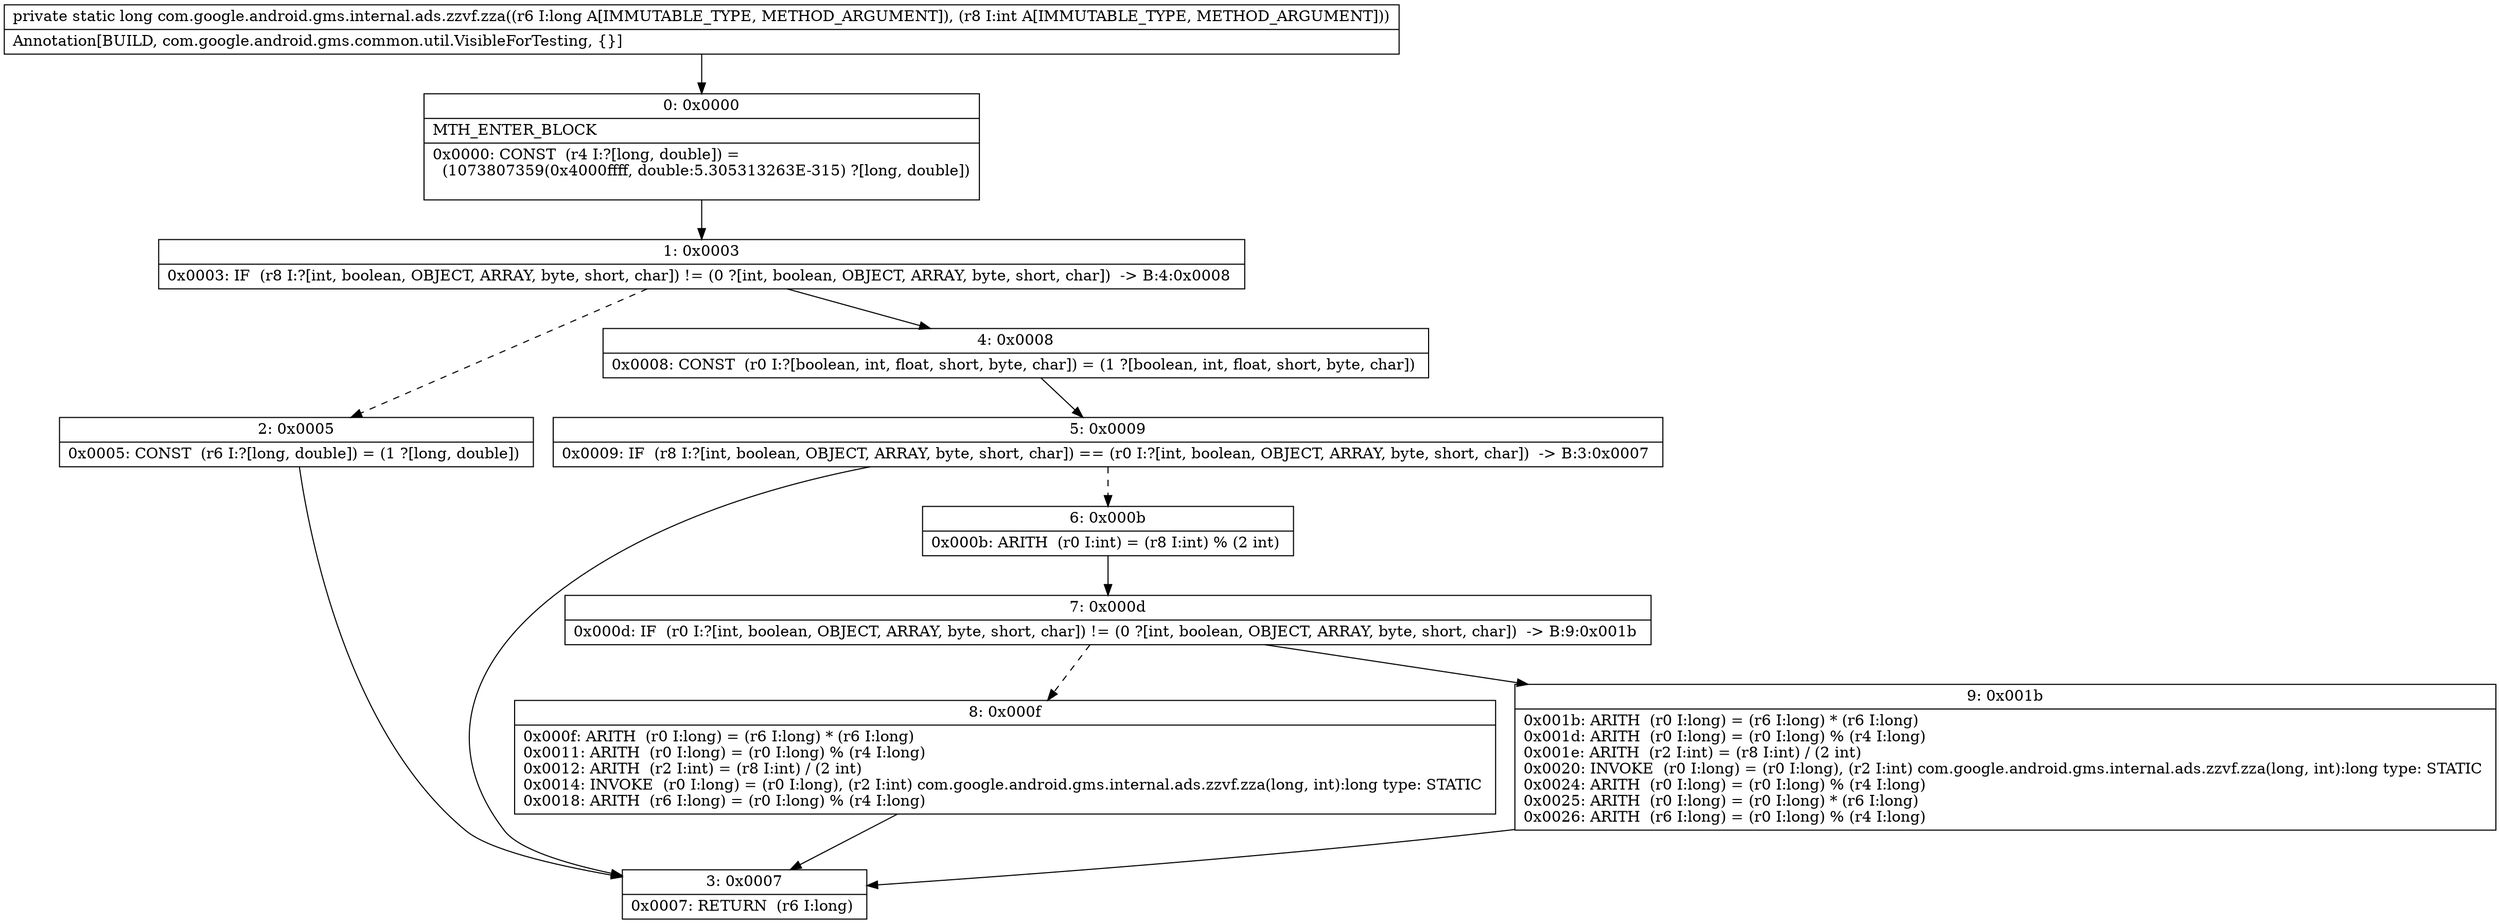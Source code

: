 digraph "CFG forcom.google.android.gms.internal.ads.zzvf.zza(JI)J" {
Node_0 [shape=record,label="{0\:\ 0x0000|MTH_ENTER_BLOCK\l|0x0000: CONST  (r4 I:?[long, double]) = \l  (1073807359(0x4000ffff, double:5.305313263E\-315) ?[long, double])\l \l}"];
Node_1 [shape=record,label="{1\:\ 0x0003|0x0003: IF  (r8 I:?[int, boolean, OBJECT, ARRAY, byte, short, char]) != (0 ?[int, boolean, OBJECT, ARRAY, byte, short, char])  \-\> B:4:0x0008 \l}"];
Node_2 [shape=record,label="{2\:\ 0x0005|0x0005: CONST  (r6 I:?[long, double]) = (1 ?[long, double]) \l}"];
Node_3 [shape=record,label="{3\:\ 0x0007|0x0007: RETURN  (r6 I:long) \l}"];
Node_4 [shape=record,label="{4\:\ 0x0008|0x0008: CONST  (r0 I:?[boolean, int, float, short, byte, char]) = (1 ?[boolean, int, float, short, byte, char]) \l}"];
Node_5 [shape=record,label="{5\:\ 0x0009|0x0009: IF  (r8 I:?[int, boolean, OBJECT, ARRAY, byte, short, char]) == (r0 I:?[int, boolean, OBJECT, ARRAY, byte, short, char])  \-\> B:3:0x0007 \l}"];
Node_6 [shape=record,label="{6\:\ 0x000b|0x000b: ARITH  (r0 I:int) = (r8 I:int) % (2 int) \l}"];
Node_7 [shape=record,label="{7\:\ 0x000d|0x000d: IF  (r0 I:?[int, boolean, OBJECT, ARRAY, byte, short, char]) != (0 ?[int, boolean, OBJECT, ARRAY, byte, short, char])  \-\> B:9:0x001b \l}"];
Node_8 [shape=record,label="{8\:\ 0x000f|0x000f: ARITH  (r0 I:long) = (r6 I:long) * (r6 I:long) \l0x0011: ARITH  (r0 I:long) = (r0 I:long) % (r4 I:long) \l0x0012: ARITH  (r2 I:int) = (r8 I:int) \/ (2 int) \l0x0014: INVOKE  (r0 I:long) = (r0 I:long), (r2 I:int) com.google.android.gms.internal.ads.zzvf.zza(long, int):long type: STATIC \l0x0018: ARITH  (r6 I:long) = (r0 I:long) % (r4 I:long) \l}"];
Node_9 [shape=record,label="{9\:\ 0x001b|0x001b: ARITH  (r0 I:long) = (r6 I:long) * (r6 I:long) \l0x001d: ARITH  (r0 I:long) = (r0 I:long) % (r4 I:long) \l0x001e: ARITH  (r2 I:int) = (r8 I:int) \/ (2 int) \l0x0020: INVOKE  (r0 I:long) = (r0 I:long), (r2 I:int) com.google.android.gms.internal.ads.zzvf.zza(long, int):long type: STATIC \l0x0024: ARITH  (r0 I:long) = (r0 I:long) % (r4 I:long) \l0x0025: ARITH  (r0 I:long) = (r0 I:long) * (r6 I:long) \l0x0026: ARITH  (r6 I:long) = (r0 I:long) % (r4 I:long) \l}"];
MethodNode[shape=record,label="{private static long com.google.android.gms.internal.ads.zzvf.zza((r6 I:long A[IMMUTABLE_TYPE, METHOD_ARGUMENT]), (r8 I:int A[IMMUTABLE_TYPE, METHOD_ARGUMENT]))  | Annotation[BUILD, com.google.android.gms.common.util.VisibleForTesting, \{\}]\l}"];
MethodNode -> Node_0;
Node_0 -> Node_1;
Node_1 -> Node_2[style=dashed];
Node_1 -> Node_4;
Node_2 -> Node_3;
Node_4 -> Node_5;
Node_5 -> Node_3;
Node_5 -> Node_6[style=dashed];
Node_6 -> Node_7;
Node_7 -> Node_8[style=dashed];
Node_7 -> Node_9;
Node_8 -> Node_3;
Node_9 -> Node_3;
}

